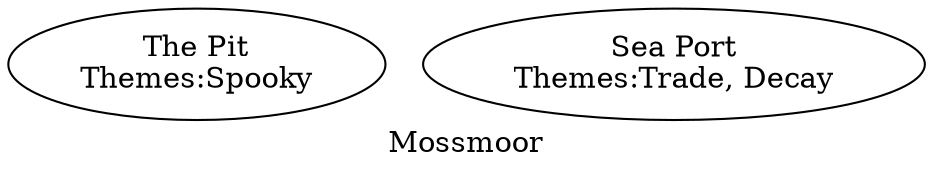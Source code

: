 // Mossmoor Map
digraph Mossmoor {
	label=Mossmoor
	"The Pit" [label="The Pit
Themes:Spooky" href="The Pit_map.html"]
	"Sea Port" [label="Sea Port
Themes:Trade, Decay" href="Sea Port_map.html"]
}
